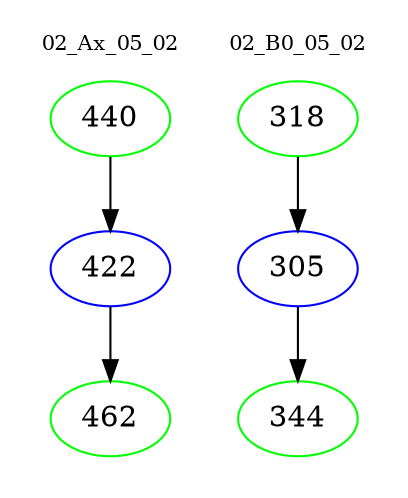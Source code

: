 digraph{
subgraph cluster_0 {
color = white
label = "02_Ax_05_02";
fontsize=10;
T0_440 [label="440", color="green"]
T0_440 -> T0_422 [color="black"]
T0_422 [label="422", color="blue"]
T0_422 -> T0_462 [color="black"]
T0_462 [label="462", color="green"]
}
subgraph cluster_1 {
color = white
label = "02_B0_05_02";
fontsize=10;
T1_318 [label="318", color="green"]
T1_318 -> T1_305 [color="black"]
T1_305 [label="305", color="blue"]
T1_305 -> T1_344 [color="black"]
T1_344 [label="344", color="green"]
}
}

